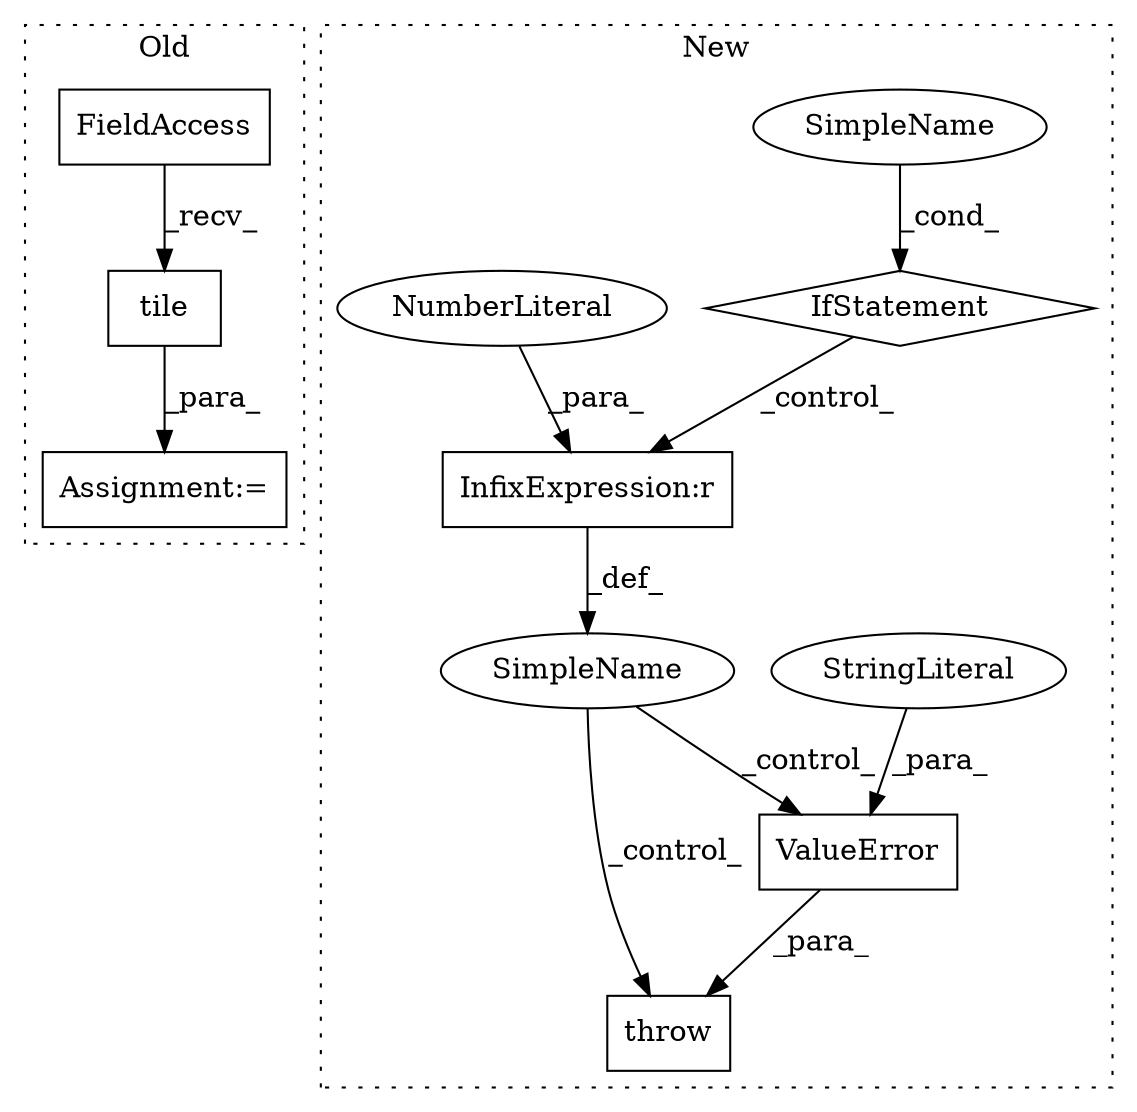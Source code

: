digraph G {
subgraph cluster0 {
1 [label="tile" a="32" s="2737,2778" l="5,1" shape="box"];
10 [label="FieldAccess" a="22" s="2719" l="9" shape="box"];
11 [label="Assignment:=" a="7" s="2718" l="1" shape="box"];
label = "Old";
style="dotted";
}
subgraph cluster1 {
2 [label="throw" a="53" s="2446" l="6" shape="box"];
3 [label="IfStatement" a="25" s="2153,2177" l="4,2" shape="diamond"];
4 [label="ValueError" a="32" s="2452,2491" l="11,1" shape="box"];
5 [label="SimpleName" a="42" s="" l="" shape="ellipse"];
6 [label="StringLiteral" a="45" s="2463" l="28" shape="ellipse"];
7 [label="SimpleName" a="42" s="" l="" shape="ellipse"];
8 [label="InfixExpression:r" a="27" s="2311" l="4" shape="box"];
9 [label="NumberLiteral" a="34" s="2315" l="1" shape="ellipse"];
label = "New";
style="dotted";
}
1 -> 11 [label="_para_"];
3 -> 8 [label="_control_"];
4 -> 2 [label="_para_"];
5 -> 3 [label="_cond_"];
6 -> 4 [label="_para_"];
7 -> 4 [label="_control_"];
7 -> 2 [label="_control_"];
8 -> 7 [label="_def_"];
9 -> 8 [label="_para_"];
10 -> 1 [label="_recv_"];
}